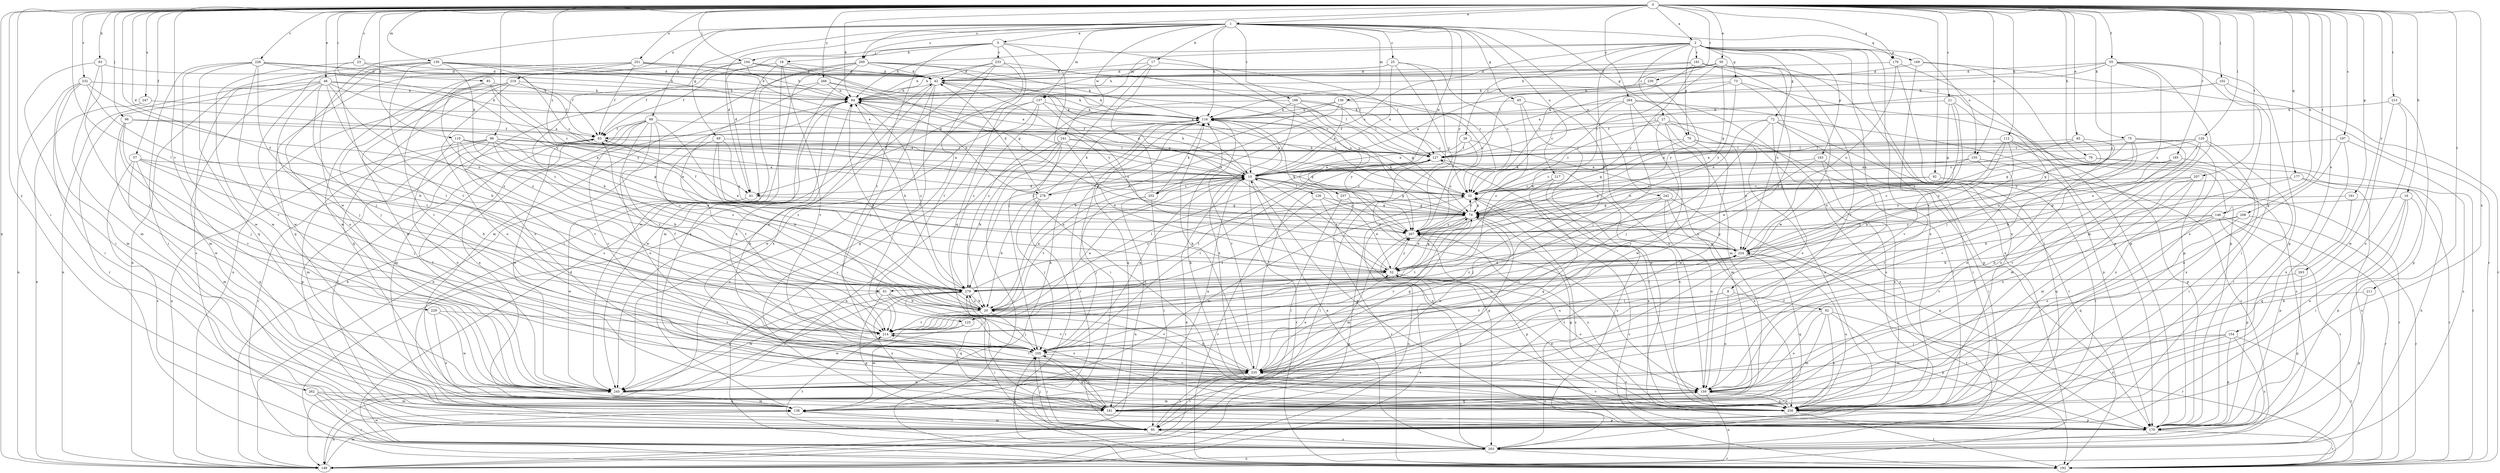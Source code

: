strict digraph  {
0;
1;
2;
5;
8;
10;
16;
17;
18;
20;
21;
23;
25;
26;
27;
32;
41;
42;
45;
46;
50;
52;
55;
57;
61;
62;
63;
65;
68;
69;
70;
72;
73;
74;
75;
76;
83;
84;
85;
86;
92;
95;
96;
102;
104;
105;
110;
112;
116;
120;
125;
126;
127;
130;
136;
137;
138;
146;
148;
154;
155;
159;
161;
163;
169;
170;
177;
179;
181;
185;
188;
191;
192;
197;
200;
202;
203;
207;
208;
211;
213;
214;
217;
219;
224;
226;
229;
230;
232;
233;
235;
237;
241;
242;
245;
247;
251;
256;
262;
263;
264;
266;
267;
278;
279;
0 -> 1  [label=a];
0 -> 2  [label=a];
0 -> 16  [label=b];
0 -> 21  [label=c];
0 -> 23  [label=c];
0 -> 41  [label=d];
0 -> 45  [label=e];
0 -> 46  [label=e];
0 -> 50  [label=e];
0 -> 55  [label=f];
0 -> 57  [label=f];
0 -> 61  [label=f];
0 -> 75  [label=h];
0 -> 76  [label=h];
0 -> 83  [label=h];
0 -> 84  [label=h];
0 -> 85  [label=i];
0 -> 86  [label=i];
0 -> 92  [label=i];
0 -> 95  [label=i];
0 -> 96  [label=j];
0 -> 102  [label=j];
0 -> 104  [label=j];
0 -> 110  [label=k];
0 -> 112  [label=k];
0 -> 120  [label=l];
0 -> 125  [label=l];
0 -> 130  [label=m];
0 -> 146  [label=n];
0 -> 148  [label=n];
0 -> 154  [label=o];
0 -> 155  [label=o];
0 -> 161  [label=p];
0 -> 177  [label=q];
0 -> 179  [label=q];
0 -> 185  [label=r];
0 -> 197  [label=s];
0 -> 200  [label=s];
0 -> 207  [label=t];
0 -> 208  [label=t];
0 -> 211  [label=t];
0 -> 213  [label=t];
0 -> 226  [label=v];
0 -> 229  [label=v];
0 -> 230  [label=v];
0 -> 232  [label=v];
0 -> 247  [label=x];
0 -> 251  [label=x];
0 -> 256  [label=x];
0 -> 262  [label=y];
0 -> 263  [label=y];
0 -> 264  [label=y];
0 -> 266  [label=y];
0 -> 278  [label=z];
1 -> 5  [label=a];
1 -> 17  [label=b];
1 -> 25  [label=c];
1 -> 41  [label=d];
1 -> 65  [label=g];
1 -> 68  [label=g];
1 -> 69  [label=g];
1 -> 70  [label=g];
1 -> 116  [label=k];
1 -> 136  [label=m];
1 -> 137  [label=m];
1 -> 179  [label=q];
1 -> 188  [label=r];
1 -> 200  [label=s];
1 -> 217  [label=u];
1 -> 219  [label=u];
1 -> 237  [label=w];
1 -> 241  [label=w];
1 -> 242  [label=w];
1 -> 245  [label=w];
1 -> 267  [label=y];
2 -> 8  [label=a];
2 -> 26  [label=c];
2 -> 27  [label=c];
2 -> 61  [label=f];
2 -> 70  [label=g];
2 -> 72  [label=g];
2 -> 73  [label=g];
2 -> 84  [label=h];
2 -> 137  [label=m];
2 -> 148  [label=n];
2 -> 155  [label=o];
2 -> 159  [label=o];
2 -> 163  [label=p];
2 -> 169  [label=p];
2 -> 191  [label=r];
2 -> 202  [label=s];
5 -> 18  [label=b];
5 -> 41  [label=d];
5 -> 104  [label=j];
5 -> 181  [label=q];
5 -> 214  [label=t];
5 -> 224  [label=u];
5 -> 233  [label=v];
5 -> 256  [label=x];
8 -> 62  [label=f];
8 -> 125  [label=l];
8 -> 159  [label=o];
8 -> 214  [label=t];
10 -> 32  [label=c];
10 -> 41  [label=d];
10 -> 74  [label=g];
10 -> 84  [label=h];
10 -> 116  [label=k];
10 -> 126  [label=l];
10 -> 148  [label=n];
10 -> 170  [label=p];
10 -> 192  [label=r];
10 -> 202  [label=s];
10 -> 214  [label=t];
10 -> 267  [label=y];
10 -> 278  [label=z];
16 -> 74  [label=g];
16 -> 95  [label=i];
16 -> 170  [label=p];
16 -> 181  [label=q];
16 -> 256  [label=x];
17 -> 41  [label=d];
17 -> 42  [label=d];
17 -> 52  [label=e];
17 -> 105  [label=j];
17 -> 127  [label=l];
18 -> 42  [label=d];
18 -> 63  [label=f];
18 -> 74  [label=g];
18 -> 138  [label=m];
18 -> 203  [label=s];
18 -> 235  [label=v];
20 -> 10  [label=a];
20 -> 84  [label=h];
20 -> 95  [label=i];
20 -> 105  [label=j];
20 -> 127  [label=l];
20 -> 214  [label=t];
20 -> 279  [label=z];
21 -> 74  [label=g];
21 -> 105  [label=j];
21 -> 116  [label=k];
21 -> 235  [label=v];
21 -> 279  [label=z];
23 -> 42  [label=d];
23 -> 63  [label=f];
23 -> 214  [label=t];
23 -> 245  [label=w];
25 -> 10  [label=a];
25 -> 32  [label=c];
25 -> 42  [label=d];
25 -> 84  [label=h];
25 -> 159  [label=o];
25 -> 267  [label=y];
26 -> 10  [label=a];
26 -> 127  [label=l];
26 -> 138  [label=m];
26 -> 267  [label=y];
27 -> 32  [label=c];
27 -> 63  [label=f];
27 -> 95  [label=i];
27 -> 105  [label=j];
27 -> 203  [label=s];
27 -> 235  [label=v];
27 -> 245  [label=w];
32 -> 74  [label=g];
32 -> 84  [label=h];
32 -> 138  [label=m];
32 -> 214  [label=t];
32 -> 256  [label=x];
41 -> 74  [label=g];
41 -> 245  [label=w];
42 -> 84  [label=h];
42 -> 105  [label=j];
42 -> 116  [label=k];
42 -> 214  [label=t];
42 -> 256  [label=x];
42 -> 267  [label=y];
45 -> 32  [label=c];
45 -> 74  [label=g];
45 -> 127  [label=l];
45 -> 159  [label=o];
46 -> 10  [label=a];
46 -> 20  [label=b];
46 -> 84  [label=h];
46 -> 105  [label=j];
46 -> 116  [label=k];
46 -> 138  [label=m];
46 -> 148  [label=n];
46 -> 192  [label=r];
46 -> 214  [label=t];
46 -> 279  [label=z];
50 -> 32  [label=c];
50 -> 42  [label=d];
50 -> 74  [label=g];
50 -> 84  [label=h];
50 -> 116  [label=k];
50 -> 224  [label=u];
50 -> 235  [label=v];
50 -> 256  [label=x];
52 -> 10  [label=a];
52 -> 74  [label=g];
52 -> 159  [label=o];
52 -> 203  [label=s];
52 -> 267  [label=y];
52 -> 279  [label=z];
55 -> 10  [label=a];
55 -> 42  [label=d];
55 -> 127  [label=l];
55 -> 138  [label=m];
55 -> 170  [label=p];
55 -> 224  [label=u];
55 -> 256  [label=x];
55 -> 267  [label=y];
57 -> 10  [label=a];
57 -> 20  [label=b];
57 -> 105  [label=j];
57 -> 138  [label=m];
57 -> 181  [label=q];
57 -> 203  [label=s];
61 -> 20  [label=b];
61 -> 105  [label=j];
61 -> 170  [label=p];
61 -> 235  [label=v];
61 -> 245  [label=w];
62 -> 138  [label=m];
62 -> 159  [label=o];
62 -> 170  [label=p];
62 -> 192  [label=r];
62 -> 214  [label=t];
62 -> 256  [label=x];
63 -> 127  [label=l];
63 -> 245  [label=w];
65 -> 116  [label=k];
65 -> 159  [label=o];
65 -> 170  [label=p];
65 -> 279  [label=z];
68 -> 10  [label=a];
68 -> 52  [label=e];
68 -> 63  [label=f];
68 -> 138  [label=m];
68 -> 159  [label=o];
68 -> 214  [label=t];
68 -> 235  [label=v];
68 -> 256  [label=x];
68 -> 279  [label=z];
69 -> 20  [label=b];
69 -> 127  [label=l];
69 -> 214  [label=t];
69 -> 267  [label=y];
69 -> 279  [label=z];
70 -> 74  [label=g];
70 -> 127  [label=l];
70 -> 224  [label=u];
70 -> 245  [label=w];
70 -> 256  [label=x];
72 -> 52  [label=e];
72 -> 63  [label=f];
72 -> 95  [label=i];
72 -> 159  [label=o];
72 -> 170  [label=p];
72 -> 192  [label=r];
72 -> 214  [label=t];
73 -> 32  [label=c];
73 -> 84  [label=h];
73 -> 170  [label=p];
73 -> 267  [label=y];
73 -> 279  [label=z];
74 -> 32  [label=c];
74 -> 52  [label=e];
74 -> 63  [label=f];
74 -> 116  [label=k];
74 -> 148  [label=n];
74 -> 214  [label=t];
74 -> 224  [label=u];
74 -> 235  [label=v];
74 -> 245  [label=w];
74 -> 267  [label=y];
75 -> 10  [label=a];
75 -> 74  [label=g];
75 -> 127  [label=l];
75 -> 138  [label=m];
75 -> 159  [label=o];
75 -> 235  [label=v];
75 -> 256  [label=x];
76 -> 10  [label=a];
76 -> 74  [label=g];
76 -> 148  [label=n];
76 -> 192  [label=r];
83 -> 42  [label=d];
83 -> 95  [label=i];
83 -> 105  [label=j];
83 -> 138  [label=m];
84 -> 116  [label=k];
84 -> 148  [label=n];
84 -> 245  [label=w];
84 -> 279  [label=z];
85 -> 32  [label=c];
85 -> 84  [label=h];
85 -> 105  [label=j];
85 -> 267  [label=y];
85 -> 279  [label=z];
86 -> 10  [label=a];
86 -> 52  [label=e];
86 -> 74  [label=g];
86 -> 127  [label=l];
86 -> 138  [label=m];
86 -> 148  [label=n];
86 -> 170  [label=p];
86 -> 192  [label=r];
86 -> 279  [label=z];
92 -> 32  [label=c];
92 -> 74  [label=g];
92 -> 95  [label=i];
92 -> 192  [label=r];
95 -> 63  [label=f];
95 -> 105  [label=j];
95 -> 138  [label=m];
95 -> 203  [label=s];
95 -> 235  [label=v];
96 -> 10  [label=a];
96 -> 63  [label=f];
96 -> 105  [label=j];
96 -> 235  [label=v];
96 -> 245  [label=w];
102 -> 84  [label=h];
102 -> 95  [label=i];
102 -> 127  [label=l];
102 -> 192  [label=r];
104 -> 20  [label=b];
104 -> 32  [label=c];
104 -> 42  [label=d];
104 -> 63  [label=f];
104 -> 84  [label=h];
104 -> 127  [label=l];
104 -> 245  [label=w];
105 -> 10  [label=a];
105 -> 95  [label=i];
105 -> 127  [label=l];
105 -> 181  [label=q];
105 -> 235  [label=v];
110 -> 10  [label=a];
110 -> 20  [label=b];
110 -> 127  [label=l];
110 -> 159  [label=o];
110 -> 214  [label=t];
112 -> 20  [label=b];
112 -> 52  [label=e];
112 -> 127  [label=l];
112 -> 170  [label=p];
112 -> 203  [label=s];
112 -> 224  [label=u];
116 -> 63  [label=f];
116 -> 95  [label=i];
116 -> 181  [label=q];
116 -> 192  [label=r];
116 -> 235  [label=v];
116 -> 267  [label=y];
120 -> 10  [label=a];
120 -> 20  [label=b];
120 -> 95  [label=i];
120 -> 127  [label=l];
120 -> 224  [label=u];
120 -> 256  [label=x];
120 -> 267  [label=y];
125 -> 138  [label=m];
125 -> 245  [label=w];
126 -> 52  [label=e];
126 -> 74  [label=g];
126 -> 192  [label=r];
126 -> 256  [label=x];
127 -> 10  [label=a];
127 -> 214  [label=t];
127 -> 256  [label=x];
130 -> 10  [label=a];
130 -> 32  [label=c];
130 -> 42  [label=d];
130 -> 84  [label=h];
130 -> 148  [label=n];
130 -> 159  [label=o];
130 -> 214  [label=t];
130 -> 245  [label=w];
130 -> 279  [label=z];
136 -> 10  [label=a];
136 -> 20  [label=b];
136 -> 32  [label=c];
136 -> 116  [label=k];
136 -> 279  [label=z];
137 -> 116  [label=k];
137 -> 148  [label=n];
137 -> 203  [label=s];
137 -> 224  [label=u];
137 -> 245  [label=w];
137 -> 279  [label=z];
138 -> 95  [label=i];
138 -> 116  [label=k];
138 -> 148  [label=n];
146 -> 20  [label=b];
146 -> 159  [label=o];
146 -> 170  [label=p];
146 -> 192  [label=r];
146 -> 203  [label=s];
146 -> 235  [label=v];
146 -> 267  [label=y];
148 -> 52  [label=e];
148 -> 74  [label=g];
148 -> 84  [label=h];
148 -> 127  [label=l];
148 -> 138  [label=m];
154 -> 105  [label=j];
154 -> 170  [label=p];
154 -> 192  [label=r];
154 -> 203  [label=s];
154 -> 245  [label=w];
154 -> 256  [label=x];
155 -> 10  [label=a];
155 -> 32  [label=c];
155 -> 203  [label=s];
155 -> 224  [label=u];
155 -> 235  [label=v];
159 -> 84  [label=h];
159 -> 138  [label=m];
159 -> 148  [label=n];
159 -> 181  [label=q];
159 -> 256  [label=x];
161 -> 74  [label=g];
161 -> 170  [label=p];
163 -> 10  [label=a];
163 -> 52  [label=e];
163 -> 95  [label=i];
163 -> 256  [label=x];
169 -> 42  [label=d];
169 -> 170  [label=p];
169 -> 192  [label=r];
169 -> 256  [label=x];
170 -> 74  [label=g];
170 -> 192  [label=r];
177 -> 20  [label=b];
177 -> 32  [label=c];
177 -> 192  [label=r];
177 -> 203  [label=s];
179 -> 42  [label=d];
179 -> 95  [label=i];
179 -> 170  [label=p];
179 -> 224  [label=u];
181 -> 10  [label=a];
181 -> 74  [label=g];
181 -> 105  [label=j];
181 -> 159  [label=o];
181 -> 170  [label=p];
181 -> 279  [label=z];
185 -> 10  [label=a];
185 -> 95  [label=i];
185 -> 224  [label=u];
185 -> 235  [label=v];
188 -> 32  [label=c];
188 -> 74  [label=g];
188 -> 116  [label=k];
188 -> 127  [label=l];
188 -> 256  [label=x];
188 -> 279  [label=z];
191 -> 32  [label=c];
191 -> 42  [label=d];
191 -> 84  [label=h];
191 -> 170  [label=p];
191 -> 245  [label=w];
191 -> 267  [label=y];
192 -> 32  [label=c];
192 -> 42  [label=d];
197 -> 127  [label=l];
197 -> 159  [label=o];
197 -> 203  [label=s];
197 -> 256  [label=x];
200 -> 10  [label=a];
200 -> 32  [label=c];
200 -> 42  [label=d];
200 -> 95  [label=i];
200 -> 116  [label=k];
200 -> 138  [label=m];
200 -> 245  [label=w];
200 -> 256  [label=x];
202 -> 42  [label=d];
202 -> 95  [label=i];
202 -> 105  [label=j];
202 -> 116  [label=k];
202 -> 148  [label=n];
203 -> 10  [label=a];
203 -> 32  [label=c];
203 -> 105  [label=j];
203 -> 148  [label=n];
203 -> 192  [label=r];
203 -> 214  [label=t];
203 -> 245  [label=w];
203 -> 267  [label=y];
207 -> 32  [label=c];
207 -> 138  [label=m];
207 -> 159  [label=o];
207 -> 181  [label=q];
207 -> 267  [label=y];
208 -> 20  [label=b];
208 -> 181  [label=q];
208 -> 192  [label=r];
208 -> 267  [label=y];
211 -> 20  [label=b];
211 -> 170  [label=p];
213 -> 116  [label=k];
213 -> 159  [label=o];
213 -> 170  [label=p];
213 -> 245  [label=w];
214 -> 10  [label=a];
214 -> 63  [label=f];
214 -> 105  [label=j];
214 -> 224  [label=u];
217 -> 32  [label=c];
217 -> 181  [label=q];
217 -> 203  [label=s];
219 -> 63  [label=f];
219 -> 84  [label=h];
219 -> 148  [label=n];
219 -> 159  [label=o];
219 -> 181  [label=q];
219 -> 245  [label=w];
224 -> 52  [label=e];
224 -> 74  [label=g];
224 -> 181  [label=q];
224 -> 192  [label=r];
224 -> 279  [label=z];
226 -> 42  [label=d];
226 -> 84  [label=h];
226 -> 95  [label=i];
226 -> 105  [label=j];
226 -> 181  [label=q];
226 -> 235  [label=v];
226 -> 245  [label=w];
226 -> 267  [label=y];
229 -> 214  [label=t];
229 -> 245  [label=w];
229 -> 256  [label=x];
230 -> 10  [label=a];
230 -> 84  [label=h];
230 -> 267  [label=y];
232 -> 20  [label=b];
232 -> 84  [label=h];
232 -> 95  [label=i];
232 -> 138  [label=m];
232 -> 148  [label=n];
232 -> 224  [label=u];
233 -> 42  [label=d];
233 -> 84  [label=h];
233 -> 170  [label=p];
233 -> 214  [label=t];
233 -> 245  [label=w];
233 -> 267  [label=y];
235 -> 20  [label=b];
235 -> 52  [label=e];
235 -> 74  [label=g];
235 -> 84  [label=h];
235 -> 95  [label=i];
235 -> 116  [label=k];
235 -> 127  [label=l];
235 -> 159  [label=o];
235 -> 214  [label=t];
235 -> 224  [label=u];
235 -> 245  [label=w];
237 -> 74  [label=g];
237 -> 95  [label=i];
237 -> 192  [label=r];
241 -> 20  [label=b];
241 -> 52  [label=e];
241 -> 74  [label=g];
241 -> 127  [label=l];
241 -> 148  [label=n];
241 -> 192  [label=r];
242 -> 74  [label=g];
242 -> 105  [label=j];
242 -> 159  [label=o];
242 -> 170  [label=p];
242 -> 235  [label=v];
242 -> 256  [label=x];
245 -> 63  [label=f];
245 -> 138  [label=m];
245 -> 279  [label=z];
247 -> 116  [label=k];
247 -> 148  [label=n];
251 -> 10  [label=a];
251 -> 32  [label=c];
251 -> 42  [label=d];
251 -> 63  [label=f];
251 -> 181  [label=q];
251 -> 203  [label=s];
251 -> 235  [label=v];
256 -> 52  [label=e];
256 -> 116  [label=k];
256 -> 127  [label=l];
256 -> 159  [label=o];
256 -> 170  [label=p];
256 -> 192  [label=r];
256 -> 224  [label=u];
256 -> 235  [label=v];
256 -> 267  [label=y];
256 -> 279  [label=z];
262 -> 95  [label=i];
262 -> 138  [label=m];
262 -> 181  [label=q];
262 -> 192  [label=r];
263 -> 170  [label=p];
263 -> 279  [label=z];
264 -> 52  [label=e];
264 -> 105  [label=j];
264 -> 116  [label=k];
264 -> 138  [label=m];
264 -> 170  [label=p];
264 -> 203  [label=s];
266 -> 52  [label=e];
266 -> 84  [label=h];
266 -> 116  [label=k];
266 -> 127  [label=l];
266 -> 159  [label=o];
267 -> 116  [label=k];
267 -> 138  [label=m];
267 -> 170  [label=p];
267 -> 224  [label=u];
278 -> 10  [label=a];
278 -> 20  [label=b];
278 -> 42  [label=d];
278 -> 84  [label=h];
278 -> 105  [label=j];
278 -> 116  [label=k];
278 -> 192  [label=r];
279 -> 20  [label=b];
279 -> 32  [label=c];
279 -> 84  [label=h];
279 -> 181  [label=q];
279 -> 235  [label=v];
279 -> 245  [label=w];
}
